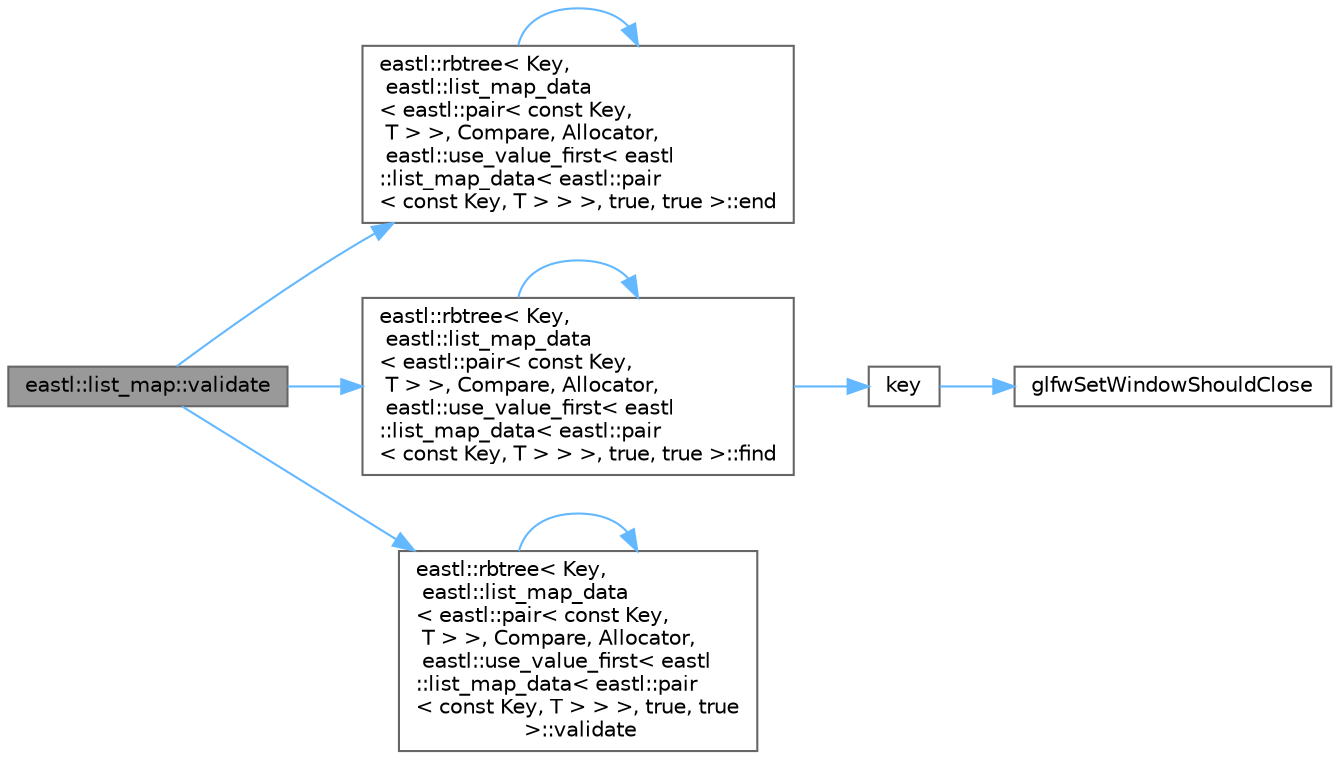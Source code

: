 digraph "eastl::list_map::validate"
{
 // LATEX_PDF_SIZE
  bgcolor="transparent";
  edge [fontname=Helvetica,fontsize=10,labelfontname=Helvetica,labelfontsize=10];
  node [fontname=Helvetica,fontsize=10,shape=box,height=0.2,width=0.4];
  rankdir="LR";
  Node1 [id="Node000001",label="eastl::list_map::validate",height=0.2,width=0.4,color="gray40", fillcolor="grey60", style="filled", fontcolor="black",tooltip=" "];
  Node1 -> Node2 [id="edge9_Node000001_Node000002",color="steelblue1",style="solid",tooltip=" "];
  Node2 [id="Node000002",label="eastl::rbtree\< Key,\l eastl::list_map_data\l\< eastl::pair\< const Key,\l T \> \>, Compare, Allocator,\l eastl::use_value_first\< eastl\l::list_map_data\< eastl::pair\l\< const Key, T \> \> \>, true, true \>::end",height=0.2,width=0.4,color="grey40", fillcolor="white", style="filled",URL="$classeastl_1_1rbtree.html#a4a7b3aab6209bc92523f36e89b0c0c92",tooltip=" "];
  Node2 -> Node2 [id="edge10_Node000002_Node000002",color="steelblue1",style="solid",tooltip=" "];
  Node1 -> Node3 [id="edge11_Node000001_Node000003",color="steelblue1",style="solid",tooltip=" "];
  Node3 [id="Node000003",label="eastl::rbtree\< Key,\l eastl::list_map_data\l\< eastl::pair\< const Key,\l T \> \>, Compare, Allocator,\l eastl::use_value_first\< eastl\l::list_map_data\< eastl::pair\l\< const Key, T \> \> \>, true, true \>::find",height=0.2,width=0.4,color="grey40", fillcolor="white", style="filled",URL="$classeastl_1_1rbtree.html#a80d9e492e235769702e1a50a9730d1a2",tooltip=" "];
  Node3 -> Node3 [id="edge12_Node000003_Node000003",color="steelblue1",style="solid",tooltip=" "];
  Node3 -> Node4 [id="edge13_Node000003_Node000004",color="steelblue1",style="solid",tooltip=" "];
  Node4 [id="Node000004",label="key",height=0.2,width=0.4,color="grey40", fillcolor="white", style="filled",URL="$gears_8c.html#accd6b5b92b78666e36543412d4ac14cd",tooltip=" "];
  Node4 -> Node5 [id="edge14_Node000004_Node000005",color="steelblue1",style="solid",tooltip=" "];
  Node5 [id="Node000005",label="glfwSetWindowShouldClose",height=0.2,width=0.4,color="grey40", fillcolor="white", style="filled",URL="$group__window.html#ga1cadeda7a1e2f224e06a8415d30741aa",tooltip="Sets the close flag of the specified window."];
  Node1 -> Node6 [id="edge15_Node000001_Node000006",color="steelblue1",style="solid",tooltip=" "];
  Node6 [id="Node000006",label="eastl::rbtree\< Key,\l eastl::list_map_data\l\< eastl::pair\< const Key,\l T \> \>, Compare, Allocator,\l eastl::use_value_first\< eastl\l::list_map_data\< eastl::pair\l\< const Key, T \> \> \>, true, true\l \>::validate",height=0.2,width=0.4,color="grey40", fillcolor="white", style="filled",URL="$classeastl_1_1rbtree.html#acde298f4d1286746c51f1285455877e5",tooltip=" "];
  Node6 -> Node6 [id="edge16_Node000006_Node000006",color="steelblue1",style="solid",tooltip=" "];
}
